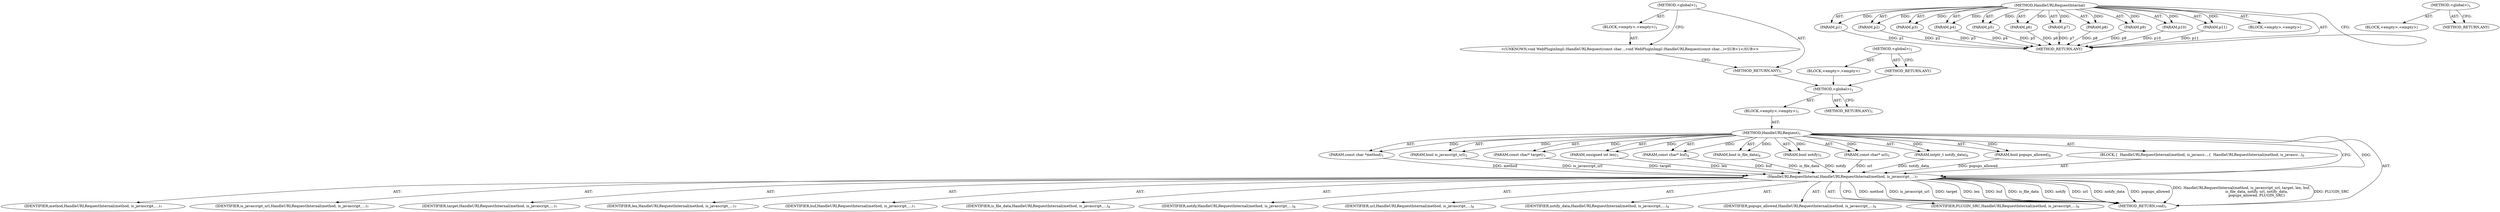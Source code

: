digraph "&lt;global&gt;" {
vulnerable_6 [label=<(METHOD,&lt;global&gt;)<SUB>1</SUB>>];
vulnerable_7 [label=<(BLOCK,&lt;empty&gt;,&lt;empty&gt;)<SUB>1</SUB>>];
vulnerable_8 [label=<(METHOD,HandleURLRequest)<SUB>1</SUB>>];
vulnerable_9 [label=<(PARAM,const char *method)<SUB>1</SUB>>];
vulnerable_10 [label=<(PARAM,bool is_javascript_url)<SUB>2</SUB>>];
vulnerable_11 [label=<(PARAM,const char* target)<SUB>3</SUB>>];
vulnerable_12 [label=<(PARAM,unsigned int len)<SUB>3</SUB>>];
vulnerable_13 [label=<(PARAM,const char* buf)<SUB>4</SUB>>];
vulnerable_14 [label=<(PARAM,bool is_file_data)<SUB>4</SUB>>];
vulnerable_15 [label=<(PARAM,bool notify)<SUB>5</SUB>>];
vulnerable_16 [label=<(PARAM,const char* url)<SUB>5</SUB>>];
vulnerable_17 [label=<(PARAM,intptr_t notify_data)<SUB>6</SUB>>];
vulnerable_18 [label=<(PARAM,bool popups_allowed)<SUB>6</SUB>>];
vulnerable_19 [label=<(BLOCK,{
  HandleURLRequestInternal(method, is_javascr...,{
  HandleURLRequestInternal(method, is_javascr...)<SUB>6</SUB>>];
vulnerable_20 [label=<(HandleURLRequestInternal,HandleURLRequestInternal(method, is_javascript_...)<SUB>7</SUB>>];
vulnerable_21 [label=<(IDENTIFIER,method,HandleURLRequestInternal(method, is_javascript_...)<SUB>7</SUB>>];
vulnerable_22 [label=<(IDENTIFIER,is_javascript_url,HandleURLRequestInternal(method, is_javascript_...)<SUB>7</SUB>>];
vulnerable_23 [label=<(IDENTIFIER,target,HandleURLRequestInternal(method, is_javascript_...)<SUB>7</SUB>>];
vulnerable_24 [label=<(IDENTIFIER,len,HandleURLRequestInternal(method, is_javascript_...)<SUB>7</SUB>>];
vulnerable_25 [label=<(IDENTIFIER,buf,HandleURLRequestInternal(method, is_javascript_...)<SUB>7</SUB>>];
vulnerable_26 [label=<(IDENTIFIER,is_file_data,HandleURLRequestInternal(method, is_javascript_...)<SUB>8</SUB>>];
vulnerable_27 [label=<(IDENTIFIER,notify,HandleURLRequestInternal(method, is_javascript_...)<SUB>8</SUB>>];
vulnerable_28 [label=<(IDENTIFIER,url,HandleURLRequestInternal(method, is_javascript_...)<SUB>8</SUB>>];
vulnerable_29 [label=<(IDENTIFIER,notify_data,HandleURLRequestInternal(method, is_javascript_...)<SUB>8</SUB>>];
vulnerable_30 [label=<(IDENTIFIER,popups_allowed,HandleURLRequestInternal(method, is_javascript_...)<SUB>9</SUB>>];
vulnerable_31 [label=<(IDENTIFIER,PLUGIN_SRC,HandleURLRequestInternal(method, is_javascript_...)<SUB>9</SUB>>];
vulnerable_32 [label=<(METHOD_RETURN,void)<SUB>1</SUB>>];
vulnerable_34 [label=<(METHOD_RETURN,ANY)<SUB>1</SUB>>];
vulnerable_55 [label=<(METHOD,HandleURLRequestInternal)>];
vulnerable_56 [label=<(PARAM,p1)>];
vulnerable_57 [label=<(PARAM,p2)>];
vulnerable_58 [label=<(PARAM,p3)>];
vulnerable_59 [label=<(PARAM,p4)>];
vulnerable_60 [label=<(PARAM,p5)>];
vulnerable_61 [label=<(PARAM,p6)>];
vulnerable_62 [label=<(PARAM,p7)>];
vulnerable_63 [label=<(PARAM,p8)>];
vulnerable_64 [label=<(PARAM,p9)>];
vulnerable_65 [label=<(PARAM,p10)>];
vulnerable_66 [label=<(PARAM,p11)>];
vulnerable_67 [label=<(BLOCK,&lt;empty&gt;,&lt;empty&gt;)>];
vulnerable_68 [label=<(METHOD_RETURN,ANY)>];
vulnerable_49 [label=<(METHOD,&lt;global&gt;)<SUB>1</SUB>>];
vulnerable_50 [label=<(BLOCK,&lt;empty&gt;,&lt;empty&gt;)>];
vulnerable_51 [label=<(METHOD_RETURN,ANY)>];
fixed_6 [label=<(METHOD,&lt;global&gt;)<SUB>1</SUB>>];
fixed_7 [label=<(BLOCK,&lt;empty&gt;,&lt;empty&gt;)<SUB>1</SUB>>];
fixed_8 [label="<(UNKNOWN,void WebPluginImpl::HandleURLRequest(const char...,void WebPluginImpl::HandleURLRequest(const char...)<SUB>1</SUB>>"];
fixed_9 [label=<(METHOD_RETURN,ANY)<SUB>1</SUB>>];
fixed_14 [label=<(METHOD,&lt;global&gt;)<SUB>1</SUB>>];
fixed_15 [label=<(BLOCK,&lt;empty&gt;,&lt;empty&gt;)>];
fixed_16 [label=<(METHOD_RETURN,ANY)>];
vulnerable_6 -> vulnerable_7  [key=0, label="AST: "];
vulnerable_6 -> vulnerable_34  [key=0, label="AST: "];
vulnerable_6 -> vulnerable_34  [key=1, label="CFG: "];
vulnerable_7 -> vulnerable_8  [key=0, label="AST: "];
vulnerable_8 -> vulnerable_9  [key=0, label="AST: "];
vulnerable_8 -> vulnerable_9  [key=1, label="DDG: "];
vulnerable_8 -> vulnerable_10  [key=0, label="AST: "];
vulnerable_8 -> vulnerable_10  [key=1, label="DDG: "];
vulnerable_8 -> vulnerable_11  [key=0, label="AST: "];
vulnerable_8 -> vulnerable_11  [key=1, label="DDG: "];
vulnerable_8 -> vulnerable_12  [key=0, label="AST: "];
vulnerable_8 -> vulnerable_12  [key=1, label="DDG: "];
vulnerable_8 -> vulnerable_13  [key=0, label="AST: "];
vulnerable_8 -> vulnerable_13  [key=1, label="DDG: "];
vulnerable_8 -> vulnerable_14  [key=0, label="AST: "];
vulnerable_8 -> vulnerable_14  [key=1, label="DDG: "];
vulnerable_8 -> vulnerable_15  [key=0, label="AST: "];
vulnerable_8 -> vulnerable_15  [key=1, label="DDG: "];
vulnerable_8 -> vulnerable_16  [key=0, label="AST: "];
vulnerable_8 -> vulnerable_16  [key=1, label="DDG: "];
vulnerable_8 -> vulnerable_17  [key=0, label="AST: "];
vulnerable_8 -> vulnerable_17  [key=1, label="DDG: "];
vulnerable_8 -> vulnerable_18  [key=0, label="AST: "];
vulnerable_8 -> vulnerable_18  [key=1, label="DDG: "];
vulnerable_8 -> vulnerable_19  [key=0, label="AST: "];
vulnerable_8 -> vulnerable_32  [key=0, label="AST: "];
vulnerable_8 -> vulnerable_20  [key=0, label="CFG: "];
vulnerable_8 -> vulnerable_20  [key=1, label="DDG: "];
vulnerable_9 -> vulnerable_20  [key=0, label="DDG: method"];
vulnerable_10 -> vulnerable_20  [key=0, label="DDG: is_javascript_url"];
vulnerable_11 -> vulnerable_20  [key=0, label="DDG: target"];
vulnerable_12 -> vulnerable_20  [key=0, label="DDG: len"];
vulnerable_13 -> vulnerable_20  [key=0, label="DDG: buf"];
vulnerable_14 -> vulnerable_20  [key=0, label="DDG: is_file_data"];
vulnerable_15 -> vulnerable_20  [key=0, label="DDG: notify"];
vulnerable_16 -> vulnerable_20  [key=0, label="DDG: url"];
vulnerable_17 -> vulnerable_20  [key=0, label="DDG: notify_data"];
vulnerable_18 -> vulnerable_20  [key=0, label="DDG: popups_allowed"];
vulnerable_19 -> vulnerable_20  [key=0, label="AST: "];
vulnerable_20 -> vulnerable_21  [key=0, label="AST: "];
vulnerable_20 -> vulnerable_22  [key=0, label="AST: "];
vulnerable_20 -> vulnerable_23  [key=0, label="AST: "];
vulnerable_20 -> vulnerable_24  [key=0, label="AST: "];
vulnerable_20 -> vulnerable_25  [key=0, label="AST: "];
vulnerable_20 -> vulnerable_26  [key=0, label="AST: "];
vulnerable_20 -> vulnerable_27  [key=0, label="AST: "];
vulnerable_20 -> vulnerable_28  [key=0, label="AST: "];
vulnerable_20 -> vulnerable_29  [key=0, label="AST: "];
vulnerable_20 -> vulnerable_30  [key=0, label="AST: "];
vulnerable_20 -> vulnerable_31  [key=0, label="AST: "];
vulnerable_20 -> vulnerable_32  [key=0, label="CFG: "];
vulnerable_20 -> vulnerable_32  [key=1, label="DDG: method"];
vulnerable_20 -> vulnerable_32  [key=2, label="DDG: is_javascript_url"];
vulnerable_20 -> vulnerable_32  [key=3, label="DDG: target"];
vulnerable_20 -> vulnerable_32  [key=4, label="DDG: len"];
vulnerable_20 -> vulnerable_32  [key=5, label="DDG: buf"];
vulnerable_20 -> vulnerable_32  [key=6, label="DDG: is_file_data"];
vulnerable_20 -> vulnerable_32  [key=7, label="DDG: notify"];
vulnerable_20 -> vulnerable_32  [key=8, label="DDG: url"];
vulnerable_20 -> vulnerable_32  [key=9, label="DDG: notify_data"];
vulnerable_20 -> vulnerable_32  [key=10, label="DDG: popups_allowed"];
vulnerable_20 -> vulnerable_32  [key=11, label="DDG: HandleURLRequestInternal(method, is_javascript_url, target, len, buf,
                           is_file_data, notify, url, notify_data,
                           popups_allowed, PLUGIN_SRC)"];
vulnerable_20 -> vulnerable_32  [key=12, label="DDG: PLUGIN_SRC"];
vulnerable_55 -> vulnerable_56  [key=0, label="AST: "];
vulnerable_55 -> vulnerable_56  [key=1, label="DDG: "];
vulnerable_55 -> vulnerable_67  [key=0, label="AST: "];
vulnerable_55 -> vulnerable_57  [key=0, label="AST: "];
vulnerable_55 -> vulnerable_57  [key=1, label="DDG: "];
vulnerable_55 -> vulnerable_68  [key=0, label="AST: "];
vulnerable_55 -> vulnerable_68  [key=1, label="CFG: "];
vulnerable_55 -> vulnerable_58  [key=0, label="AST: "];
vulnerable_55 -> vulnerable_58  [key=1, label="DDG: "];
vulnerable_55 -> vulnerable_59  [key=0, label="AST: "];
vulnerable_55 -> vulnerable_59  [key=1, label="DDG: "];
vulnerable_55 -> vulnerable_60  [key=0, label="AST: "];
vulnerable_55 -> vulnerable_60  [key=1, label="DDG: "];
vulnerable_55 -> vulnerable_61  [key=0, label="AST: "];
vulnerable_55 -> vulnerable_61  [key=1, label="DDG: "];
vulnerable_55 -> vulnerable_62  [key=0, label="AST: "];
vulnerable_55 -> vulnerable_62  [key=1, label="DDG: "];
vulnerable_55 -> vulnerable_63  [key=0, label="AST: "];
vulnerable_55 -> vulnerable_63  [key=1, label="DDG: "];
vulnerable_55 -> vulnerable_64  [key=0, label="AST: "];
vulnerable_55 -> vulnerable_64  [key=1, label="DDG: "];
vulnerable_55 -> vulnerable_65  [key=0, label="AST: "];
vulnerable_55 -> vulnerable_65  [key=1, label="DDG: "];
vulnerable_55 -> vulnerable_66  [key=0, label="AST: "];
vulnerable_55 -> vulnerable_66  [key=1, label="DDG: "];
vulnerable_56 -> vulnerable_68  [key=0, label="DDG: p1"];
vulnerable_57 -> vulnerable_68  [key=0, label="DDG: p2"];
vulnerable_58 -> vulnerable_68  [key=0, label="DDG: p3"];
vulnerable_59 -> vulnerable_68  [key=0, label="DDG: p4"];
vulnerable_60 -> vulnerable_68  [key=0, label="DDG: p5"];
vulnerable_61 -> vulnerable_68  [key=0, label="DDG: p6"];
vulnerable_62 -> vulnerable_68  [key=0, label="DDG: p7"];
vulnerable_63 -> vulnerable_68  [key=0, label="DDG: p8"];
vulnerable_64 -> vulnerable_68  [key=0, label="DDG: p9"];
vulnerable_65 -> vulnerable_68  [key=0, label="DDG: p10"];
vulnerable_66 -> vulnerable_68  [key=0, label="DDG: p11"];
vulnerable_49 -> vulnerable_50  [key=0, label="AST: "];
vulnerable_49 -> vulnerable_51  [key=0, label="AST: "];
vulnerable_49 -> vulnerable_51  [key=1, label="CFG: "];
fixed_6 -> fixed_7  [key=0, label="AST: "];
fixed_6 -> fixed_9  [key=0, label="AST: "];
fixed_6 -> fixed_8  [key=0, label="CFG: "];
fixed_7 -> fixed_8  [key=0, label="AST: "];
fixed_8 -> fixed_9  [key=0, label="CFG: "];
fixed_9 -> vulnerable_6  [key=0];
fixed_14 -> fixed_15  [key=0, label="AST: "];
fixed_14 -> fixed_16  [key=0, label="AST: "];
fixed_14 -> fixed_16  [key=1, label="CFG: "];
fixed_15 -> vulnerable_6  [key=0];
fixed_16 -> vulnerable_6  [key=0];
}
